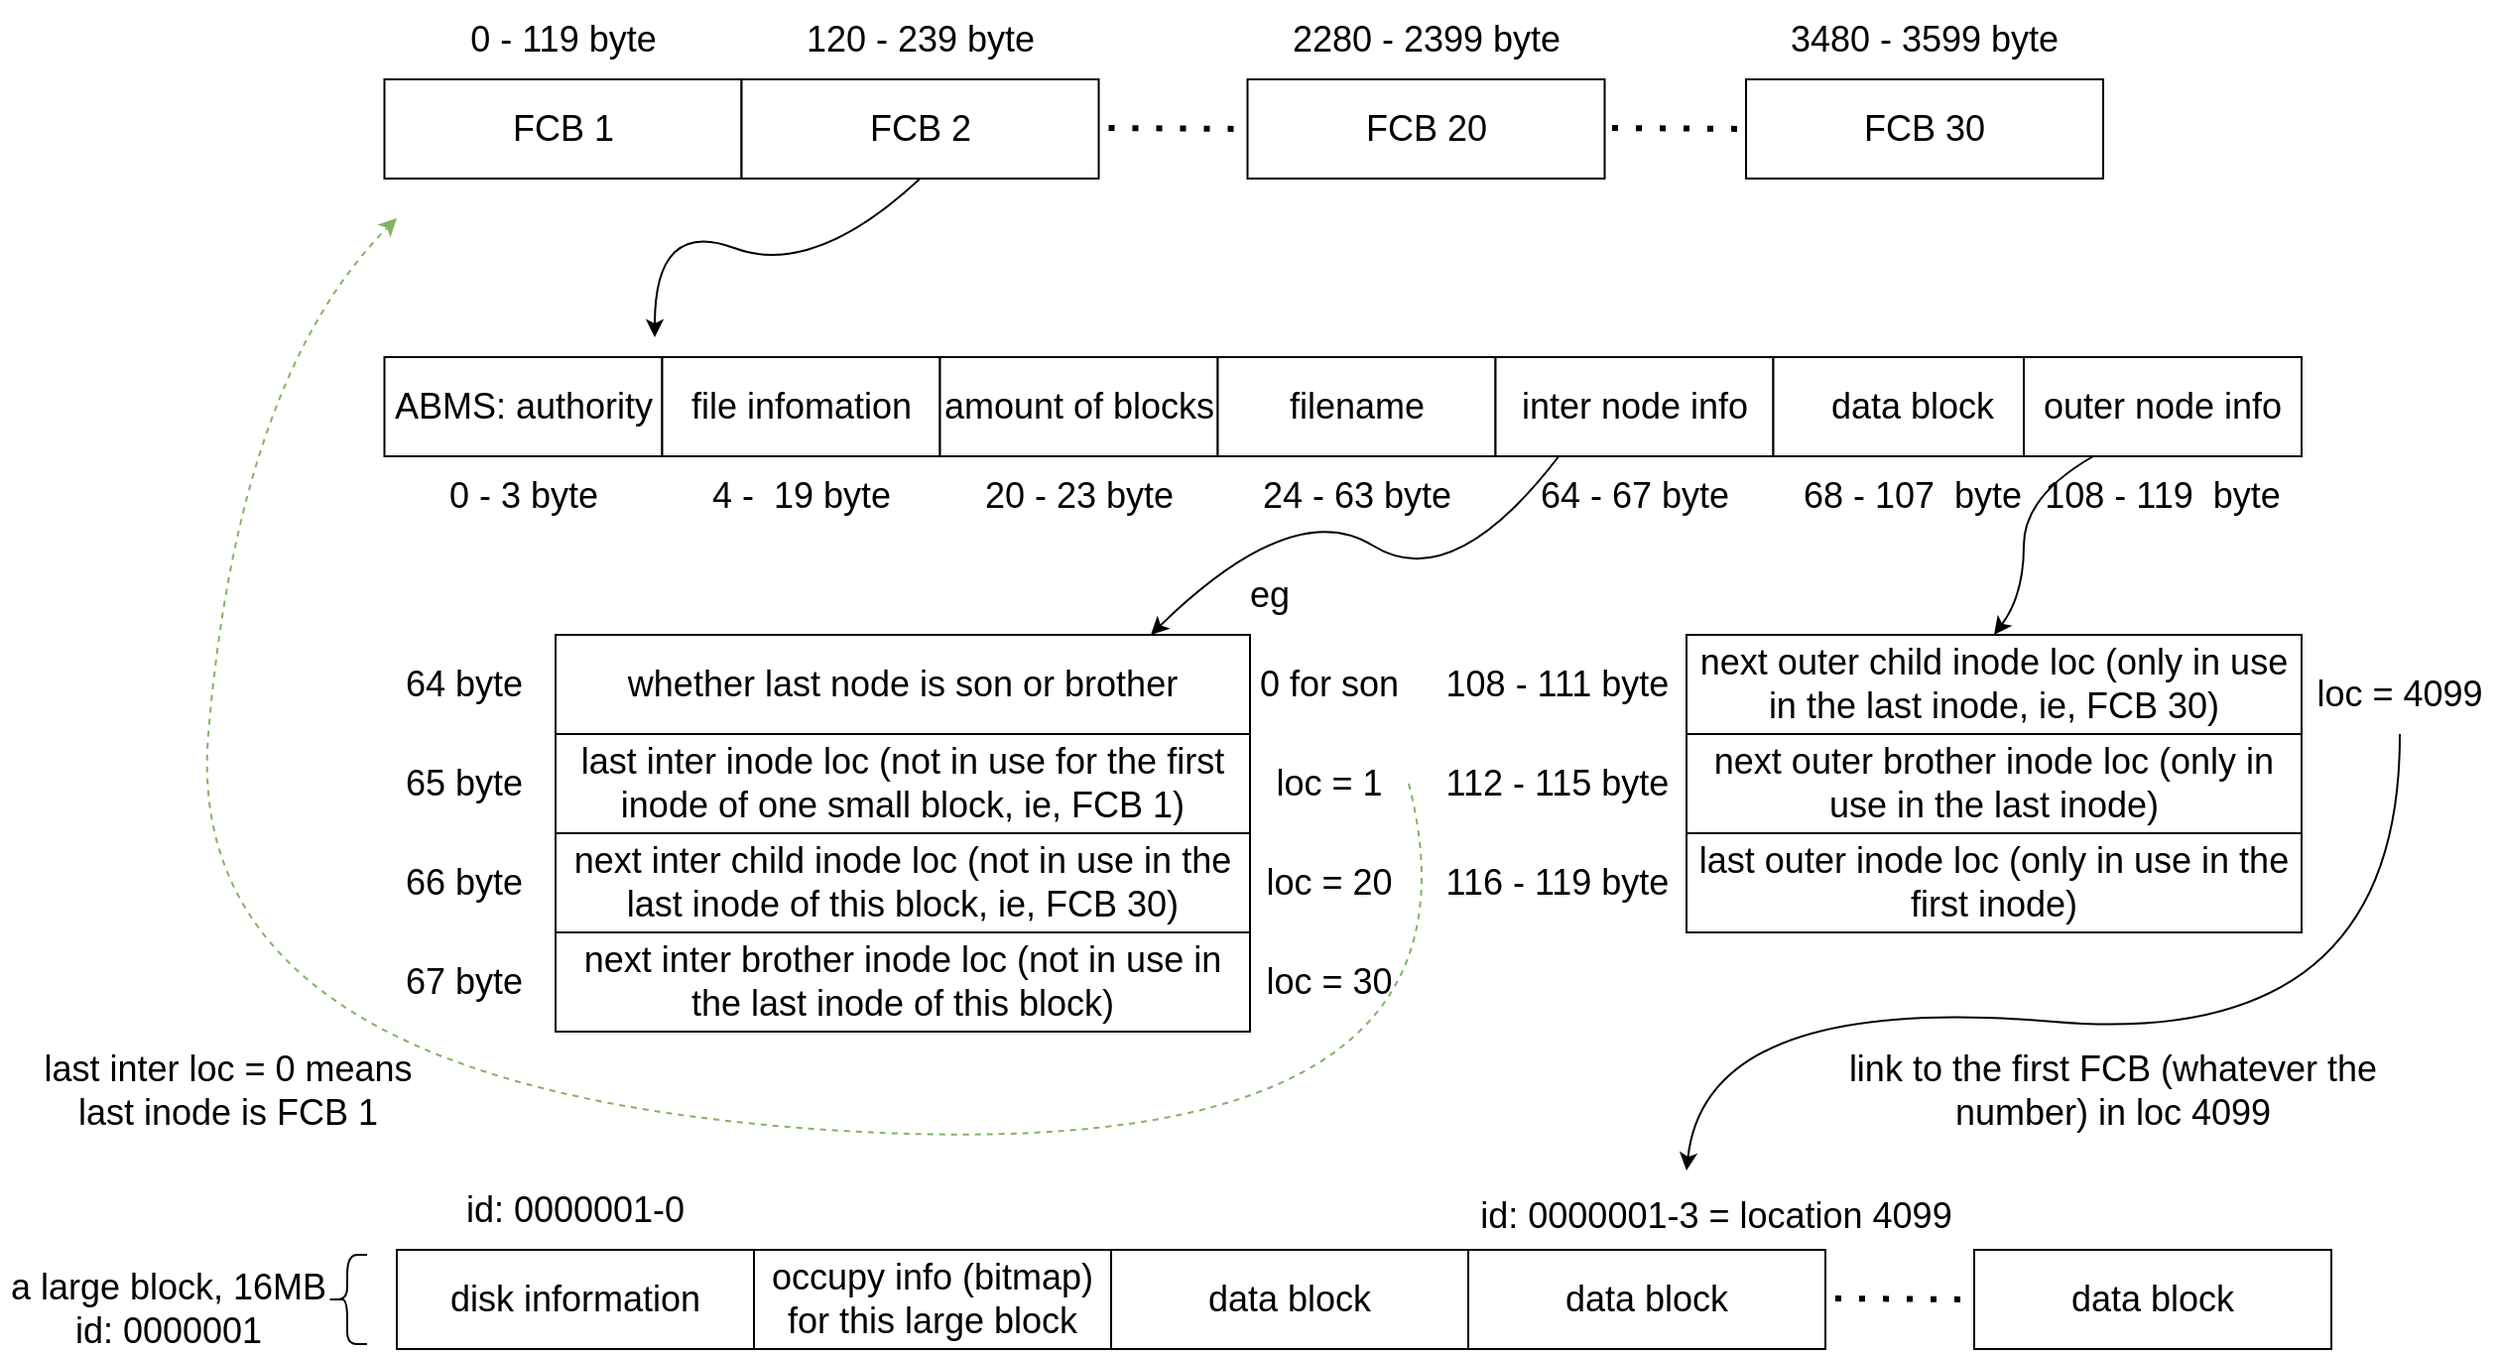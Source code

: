 <mxfile version="14.5.1" type="device"><diagram id="pOwybJNxFH3mXxS1Jqop" name="第 1 页"><mxGraphModel dx="1463" dy="903" grid="1" gridSize="10" guides="1" tooltips="1" connect="1" arrows="1" fold="1" page="1" pageScale="1" pageWidth="827" pageHeight="1169" math="0" shadow="0"><root><mxCell id="0"/><mxCell id="1" parent="0"/><mxCell id="eNvPe4scx0gA3FKVub3r-1" value="&lt;font style=&quot;font-size: 18px&quot;&gt;FCB 1&lt;br&gt;&lt;/font&gt;" style="rounded=0;whiteSpace=wrap;html=1;" vertex="1" parent="1"><mxGeometry x="253.75" y="130" width="180" height="50" as="geometry"/></mxCell><mxCell id="eNvPe4scx0gA3FKVub3r-2" value="&lt;font style=&quot;font-size: 18px&quot;&gt;FCB 2&lt;br&gt;&lt;/font&gt;" style="rounded=0;whiteSpace=wrap;html=1;" vertex="1" parent="1"><mxGeometry x="433.75" y="130" width="180" height="50" as="geometry"/></mxCell><mxCell id="eNvPe4scx0gA3FKVub3r-3" value="" style="endArrow=none;dashed=1;html=1;dashPattern=1 3;strokeWidth=3;" edge="1" parent="1"><mxGeometry width="50" height="50" relative="1" as="geometry"><mxPoint x="618.75" y="154.5" as="sourcePoint"/><mxPoint x="688.75" y="155" as="targetPoint"/></mxGeometry></mxCell><mxCell id="eNvPe4scx0gA3FKVub3r-4" value="&lt;font style=&quot;font-size: 18px&quot;&gt;FCB 20&lt;br&gt;&lt;/font&gt;" style="rounded=0;whiteSpace=wrap;html=1;" vertex="1" parent="1"><mxGeometry x="688.75" y="130" width="180" height="50" as="geometry"/></mxCell><mxCell id="eNvPe4scx0gA3FKVub3r-5" value="&lt;font style=&quot;font-size: 18px&quot;&gt;0 - 119 byte&lt;/font&gt;" style="text;html=1;strokeColor=none;fillColor=none;align=center;verticalAlign=middle;whiteSpace=wrap;rounded=0;" vertex="1" parent="1"><mxGeometry x="250" y="90" width="187.5" height="40" as="geometry"/></mxCell><mxCell id="eNvPe4scx0gA3FKVub3r-6" value="&lt;font style=&quot;font-size: 18px&quot;&gt;120 - 239 byte&lt;/font&gt;" style="text;html=1;strokeColor=none;fillColor=none;align=center;verticalAlign=middle;whiteSpace=wrap;rounded=0;" vertex="1" parent="1"><mxGeometry x="430" y="90" width="187.5" height="40" as="geometry"/></mxCell><mxCell id="eNvPe4scx0gA3FKVub3r-7" value="&lt;font style=&quot;font-size: 18px&quot;&gt;2280 - 2399 byte&lt;/font&gt;" style="text;html=1;strokeColor=none;fillColor=none;align=center;verticalAlign=middle;whiteSpace=wrap;rounded=0;" vertex="1" parent="1"><mxGeometry x="685" y="90" width="187.5" height="40" as="geometry"/></mxCell><mxCell id="eNvPe4scx0gA3FKVub3r-9" value="" style="curved=1;endArrow=classic;html=1;exitX=0.5;exitY=1;exitDx=0;exitDy=0;" edge="1" parent="1" source="eNvPe4scx0gA3FKVub3r-2"><mxGeometry width="50" height="50" relative="1" as="geometry"><mxPoint x="400" y="310" as="sourcePoint"/><mxPoint x="390" y="260" as="targetPoint"/><Array as="points"><mxPoint x="470" y="230"/><mxPoint x="390" y="200"/></Array></mxGeometry></mxCell><mxCell id="eNvPe4scx0gA3FKVub3r-11" value="&lt;font style=&quot;font-size: 18px&quot;&gt;ABMS: authority&lt;br&gt;&lt;/font&gt;" style="rounded=0;whiteSpace=wrap;html=1;" vertex="1" parent="1"><mxGeometry x="253.75" y="270" width="140" height="50" as="geometry"/></mxCell><mxCell id="eNvPe4scx0gA3FKVub3r-12" value="&lt;font style=&quot;font-size: 18px&quot;&gt;file infomation&lt;br&gt;&lt;/font&gt;" style="rounded=0;whiteSpace=wrap;html=1;" vertex="1" parent="1"><mxGeometry x="393.75" y="270" width="140" height="50" as="geometry"/></mxCell><mxCell id="eNvPe4scx0gA3FKVub3r-14" value="&lt;font style=&quot;font-size: 18px&quot;&gt;4 -&amp;nbsp; 19&amp;nbsp;&lt;/font&gt;&lt;span style=&quot;font-size: 18px&quot;&gt;byte&lt;/span&gt;" style="text;html=1;strokeColor=none;fillColor=none;align=center;verticalAlign=middle;whiteSpace=wrap;rounded=0;" vertex="1" parent="1"><mxGeometry x="393.75" y="320" width="140" height="40" as="geometry"/></mxCell><mxCell id="eNvPe4scx0gA3FKVub3r-15" value="&lt;font style=&quot;font-size: 18px&quot;&gt;0 - 3 byte&lt;/font&gt;" style="text;html=1;strokeColor=none;fillColor=none;align=center;verticalAlign=middle;whiteSpace=wrap;rounded=0;" vertex="1" parent="1"><mxGeometry x="253.75" y="320" width="140" height="40" as="geometry"/></mxCell><mxCell id="eNvPe4scx0gA3FKVub3r-16" value="&lt;font style=&quot;font-size: 18px&quot;&gt;amount of blocks&lt;br&gt;&lt;/font&gt;" style="rounded=0;whiteSpace=wrap;html=1;" vertex="1" parent="1"><mxGeometry x="533.75" y="270" width="140" height="50" as="geometry"/></mxCell><mxCell id="eNvPe4scx0gA3FKVub3r-17" value="&lt;font style=&quot;font-size: 18px&quot;&gt;20 - 23&amp;nbsp;&lt;/font&gt;&lt;span style=&quot;font-size: 18px&quot;&gt;byte&lt;/span&gt;" style="text;html=1;strokeColor=none;fillColor=none;align=center;verticalAlign=middle;whiteSpace=wrap;rounded=0;" vertex="1" parent="1"><mxGeometry x="533.75" y="320" width="140" height="40" as="geometry"/></mxCell><mxCell id="eNvPe4scx0gA3FKVub3r-18" value="&lt;font style=&quot;font-size: 18px&quot;&gt;filename&lt;br&gt;&lt;/font&gt;" style="rounded=0;whiteSpace=wrap;html=1;" vertex="1" parent="1"><mxGeometry x="673.75" y="270" width="140" height="50" as="geometry"/></mxCell><mxCell id="eNvPe4scx0gA3FKVub3r-19" value="&lt;font style=&quot;font-size: 18px&quot;&gt;24 - 63&amp;nbsp;&lt;/font&gt;&lt;span style=&quot;font-size: 18px&quot;&gt;byte&lt;/span&gt;" style="text;html=1;strokeColor=none;fillColor=none;align=center;verticalAlign=middle;whiteSpace=wrap;rounded=0;" vertex="1" parent="1"><mxGeometry x="673.75" y="320" width="140" height="40" as="geometry"/></mxCell><mxCell id="eNvPe4scx0gA3FKVub3r-20" value="&lt;font style=&quot;font-size: 18px&quot;&gt;inter node info&lt;br&gt;&lt;/font&gt;" style="rounded=0;whiteSpace=wrap;html=1;" vertex="1" parent="1"><mxGeometry x="813.75" y="270" width="140" height="50" as="geometry"/></mxCell><mxCell id="eNvPe4scx0gA3FKVub3r-21" value="&lt;font style=&quot;font-size: 18px&quot;&gt;64 - 67&amp;nbsp;&lt;/font&gt;&lt;span style=&quot;font-size: 18px&quot;&gt;byte&lt;/span&gt;" style="text;html=1;strokeColor=none;fillColor=none;align=center;verticalAlign=middle;whiteSpace=wrap;rounded=0;" vertex="1" parent="1"><mxGeometry x="813.75" y="320" width="140" height="40" as="geometry"/></mxCell><mxCell id="eNvPe4scx0gA3FKVub3r-22" value="&lt;font style=&quot;font-size: 18px&quot;&gt;data block&lt;br&gt;&lt;/font&gt;" style="rounded=0;whiteSpace=wrap;html=1;" vertex="1" parent="1"><mxGeometry x="953.75" y="270" width="140" height="50" as="geometry"/></mxCell><mxCell id="eNvPe4scx0gA3FKVub3r-23" value="&lt;font style=&quot;font-size: 18px&quot;&gt;68 - 107&amp;nbsp;&amp;nbsp;&lt;/font&gt;&lt;span style=&quot;font-size: 18px&quot;&gt;byte&lt;/span&gt;" style="text;html=1;strokeColor=none;fillColor=none;align=center;verticalAlign=middle;whiteSpace=wrap;rounded=0;" vertex="1" parent="1"><mxGeometry x="953.75" y="320" width="140" height="40" as="geometry"/></mxCell><mxCell id="eNvPe4scx0gA3FKVub3r-24" value="&lt;font style=&quot;font-size: 18px&quot;&gt;outer node info&lt;br&gt;&lt;/font&gt;" style="rounded=0;whiteSpace=wrap;html=1;" vertex="1" parent="1"><mxGeometry x="1080" y="270" width="140" height="50" as="geometry"/></mxCell><mxCell id="eNvPe4scx0gA3FKVub3r-27" value="&lt;font style=&quot;font-size: 18px&quot;&gt;108 - 119&amp;nbsp;&amp;nbsp;&lt;/font&gt;&lt;span style=&quot;font-size: 18px&quot;&gt;byte&lt;/span&gt;" style="text;html=1;strokeColor=none;fillColor=none;align=center;verticalAlign=middle;whiteSpace=wrap;rounded=0;" vertex="1" parent="1"><mxGeometry x="1080" y="320" width="140" height="40" as="geometry"/></mxCell><mxCell id="eNvPe4scx0gA3FKVub3r-31" value="" style="curved=1;endArrow=classic;html=1;exitX=0.5;exitY=1;exitDx=0;exitDy=0;" edge="1" parent="1"><mxGeometry width="50" height="50" relative="1" as="geometry"><mxPoint x="845.63" y="320" as="sourcePoint"/><mxPoint x="640" y="410" as="targetPoint"/><Array as="points"><mxPoint x="792" y="390"/><mxPoint x="711.88" y="340"/></Array></mxGeometry></mxCell><mxCell id="eNvPe4scx0gA3FKVub3r-32" value="&lt;font style=&quot;font-size: 18px&quot;&gt;whether last node is son or brother&lt;br&gt;&lt;/font&gt;" style="rounded=0;whiteSpace=wrap;html=1;" vertex="1" parent="1"><mxGeometry x="340" y="410" width="350" height="50" as="geometry"/></mxCell><mxCell id="eNvPe4scx0gA3FKVub3r-33" value="&lt;font style=&quot;font-size: 18px&quot;&gt;last inter inode loc (not in use for the first inode of one small block, ie, FCB 1)&lt;br&gt;&lt;/font&gt;" style="rounded=0;whiteSpace=wrap;html=1;" vertex="1" parent="1"><mxGeometry x="340" y="460" width="350" height="50" as="geometry"/></mxCell><mxCell id="eNvPe4scx0gA3FKVub3r-34" value="&lt;font style=&quot;font-size: 18px&quot;&gt;next inter child inode loc (not in use in the last inode of this block, ie, FCB 30)&lt;br&gt;&lt;/font&gt;" style="rounded=0;whiteSpace=wrap;html=1;" vertex="1" parent="1"><mxGeometry x="340" y="510" width="350" height="50" as="geometry"/></mxCell><mxCell id="eNvPe4scx0gA3FKVub3r-35" value="&lt;font style=&quot;font-size: 18px&quot;&gt;next inter brother inode loc&amp;nbsp;(not in use in the last inode of this block)&lt;br&gt;&lt;/font&gt;" style="rounded=0;whiteSpace=wrap;html=1;" vertex="1" parent="1"><mxGeometry x="340" y="560" width="350" height="50" as="geometry"/></mxCell><mxCell id="eNvPe4scx0gA3FKVub3r-36" value="&lt;font style=&quot;font-size: 18px&quot;&gt;64&amp;nbsp;&lt;/font&gt;&lt;span style=&quot;font-size: 18px&quot;&gt;byte&lt;/span&gt;" style="text;html=1;strokeColor=none;fillColor=none;align=center;verticalAlign=middle;whiteSpace=wrap;rounded=0;" vertex="1" parent="1"><mxGeometry x="253.75" y="415" width="80" height="40" as="geometry"/></mxCell><mxCell id="eNvPe4scx0gA3FKVub3r-37" value="&lt;font style=&quot;font-size: 18px&quot;&gt;65&amp;nbsp;&lt;/font&gt;&lt;span style=&quot;font-size: 18px&quot;&gt;byte&lt;/span&gt;" style="text;html=1;strokeColor=none;fillColor=none;align=center;verticalAlign=middle;whiteSpace=wrap;rounded=0;" vertex="1" parent="1"><mxGeometry x="253.75" y="465" width="80" height="40" as="geometry"/></mxCell><mxCell id="eNvPe4scx0gA3FKVub3r-38" value="&lt;font style=&quot;font-size: 18px&quot;&gt;66&amp;nbsp;&lt;/font&gt;&lt;span style=&quot;font-size: 18px&quot;&gt;byte&lt;/span&gt;" style="text;html=1;strokeColor=none;fillColor=none;align=center;verticalAlign=middle;whiteSpace=wrap;rounded=0;" vertex="1" parent="1"><mxGeometry x="253.75" y="515" width="80" height="40" as="geometry"/></mxCell><mxCell id="eNvPe4scx0gA3FKVub3r-39" value="&lt;font style=&quot;font-size: 18px&quot;&gt;67&amp;nbsp;&lt;/font&gt;&lt;span style=&quot;font-size: 18px&quot;&gt;byte&lt;/span&gt;" style="text;html=1;strokeColor=none;fillColor=none;align=center;verticalAlign=middle;whiteSpace=wrap;rounded=0;" vertex="1" parent="1"><mxGeometry x="253.75" y="565" width="80" height="40" as="geometry"/></mxCell><mxCell id="eNvPe4scx0gA3FKVub3r-40" value="&lt;font style=&quot;font-size: 18px&quot;&gt;FCB 30&lt;br&gt;&lt;/font&gt;" style="rounded=0;whiteSpace=wrap;html=1;" vertex="1" parent="1"><mxGeometry x="940" y="130" width="180" height="50" as="geometry"/></mxCell><mxCell id="eNvPe4scx0gA3FKVub3r-41" value="" style="endArrow=none;dashed=1;html=1;dashPattern=1 3;strokeWidth=3;" edge="1" parent="1"><mxGeometry width="50" height="50" relative="1" as="geometry"><mxPoint x="872.5" y="154.5" as="sourcePoint"/><mxPoint x="942.5" y="155" as="targetPoint"/></mxGeometry></mxCell><mxCell id="eNvPe4scx0gA3FKVub3r-42" value="&lt;font style=&quot;font-size: 18px&quot;&gt;3480 - 3599 byte&lt;/font&gt;" style="text;html=1;strokeColor=none;fillColor=none;align=center;verticalAlign=middle;whiteSpace=wrap;rounded=0;" vertex="1" parent="1"><mxGeometry x="936.25" y="90" width="187.5" height="40" as="geometry"/></mxCell><mxCell id="eNvPe4scx0gA3FKVub3r-43" value="&lt;span style=&quot;font-size: 18px&quot;&gt;eg&lt;/span&gt;" style="text;html=1;strokeColor=none;fillColor=none;align=center;verticalAlign=middle;whiteSpace=wrap;rounded=0;" vertex="1" parent="1"><mxGeometry x="660" y="370" width="80" height="40" as="geometry"/></mxCell><mxCell id="eNvPe4scx0gA3FKVub3r-44" value="&lt;span style=&quot;font-size: 18px&quot;&gt;0 for son&lt;/span&gt;" style="text;html=1;strokeColor=none;fillColor=none;align=center;verticalAlign=middle;whiteSpace=wrap;rounded=0;" vertex="1" parent="1"><mxGeometry x="690" y="415" width="80" height="40" as="geometry"/></mxCell><mxCell id="eNvPe4scx0gA3FKVub3r-45" value="&lt;span style=&quot;font-size: 18px&quot;&gt;loc = 1&lt;/span&gt;" style="text;html=1;strokeColor=none;fillColor=none;align=center;verticalAlign=middle;whiteSpace=wrap;rounded=0;" vertex="1" parent="1"><mxGeometry x="690" y="465" width="80" height="40" as="geometry"/></mxCell><mxCell id="eNvPe4scx0gA3FKVub3r-46" value="" style="curved=1;endArrow=classic;html=1;exitX=1;exitY=0.5;exitDx=0;exitDy=0;fillColor=#d5e8d4;strokeColor=#82b366;dashed=1;" edge="1" parent="1" source="eNvPe4scx0gA3FKVub3r-45"><mxGeometry width="50" height="50" relative="1" as="geometry"><mxPoint x="915.63" y="605" as="sourcePoint"/><mxPoint x="260" y="200" as="targetPoint"/><Array as="points"><mxPoint x="820" y="680"/><mxPoint x="150" y="640"/><mxPoint x="180" y="280"/></Array></mxGeometry></mxCell><mxCell id="eNvPe4scx0gA3FKVub3r-47" value="&lt;span style=&quot;font-size: 18px&quot;&gt;last inter loc = 0 means last inode is FCB 1&lt;/span&gt;" style="text;html=1;strokeColor=none;fillColor=none;align=center;verticalAlign=middle;whiteSpace=wrap;rounded=0;" vertex="1" parent="1"><mxGeometry x="70" y="620" width="210" height="40" as="geometry"/></mxCell><mxCell id="eNvPe4scx0gA3FKVub3r-48" value="&lt;span style=&quot;font-size: 18px&quot;&gt;loc = 20&lt;/span&gt;" style="text;html=1;strokeColor=none;fillColor=none;align=center;verticalAlign=middle;whiteSpace=wrap;rounded=0;" vertex="1" parent="1"><mxGeometry x="690" y="515" width="80" height="40" as="geometry"/></mxCell><mxCell id="eNvPe4scx0gA3FKVub3r-49" value="&lt;span style=&quot;font-size: 18px&quot;&gt;loc = 30&lt;/span&gt;" style="text;html=1;strokeColor=none;fillColor=none;align=center;verticalAlign=middle;whiteSpace=wrap;rounded=0;" vertex="1" parent="1"><mxGeometry x="690" y="565" width="80" height="40" as="geometry"/></mxCell><mxCell id="eNvPe4scx0gA3FKVub3r-51" value="&lt;font style=&quot;font-size: 18px&quot;&gt;next outer child inode loc (only in use in the last inode, ie, FCB 30)&lt;br&gt;&lt;/font&gt;" style="rounded=0;whiteSpace=wrap;html=1;" vertex="1" parent="1"><mxGeometry x="910" y="410" width="310" height="50" as="geometry"/></mxCell><mxCell id="eNvPe4scx0gA3FKVub3r-52" value="&lt;font style=&quot;font-size: 18px&quot;&gt;next outer brother inode loc (only in use in the last inode)&lt;br&gt;&lt;/font&gt;" style="rounded=0;whiteSpace=wrap;html=1;" vertex="1" parent="1"><mxGeometry x="910" y="460" width="310" height="50" as="geometry"/></mxCell><mxCell id="eNvPe4scx0gA3FKVub3r-53" value="&lt;font style=&quot;font-size: 18px&quot;&gt;last outer inode loc (only in use in the first inode)&lt;br&gt;&lt;/font&gt;" style="rounded=0;whiteSpace=wrap;html=1;" vertex="1" parent="1"><mxGeometry x="910" y="510" width="310" height="50" as="geometry"/></mxCell><mxCell id="eNvPe4scx0gA3FKVub3r-54" value="" style="curved=1;endArrow=classic;html=1;exitX=0.25;exitY=0;exitDx=0;exitDy=0;entryX=0.5;entryY=0;entryDx=0;entryDy=0;" edge="1" parent="1" source="eNvPe4scx0gA3FKVub3r-27" target="eNvPe4scx0gA3FKVub3r-51"><mxGeometry width="50" height="50" relative="1" as="geometry"><mxPoint x="1141.88" y="320" as="sourcePoint"/><mxPoint x="936.25" y="410" as="targetPoint"/><Array as="points"><mxPoint x="1080" y="340"/><mxPoint x="1080" y="390"/></Array></mxGeometry></mxCell><mxCell id="eNvPe4scx0gA3FKVub3r-55" value="&lt;font style=&quot;font-size: 18px&quot;&gt;108 - 111&amp;nbsp;&lt;/font&gt;&lt;span style=&quot;font-size: 18px&quot;&gt;byte&lt;/span&gt;" style="text;html=1;strokeColor=none;fillColor=none;align=center;verticalAlign=middle;whiteSpace=wrap;rounded=0;" vertex="1" parent="1"><mxGeometry x="780" y="415" width="130" height="40" as="geometry"/></mxCell><mxCell id="eNvPe4scx0gA3FKVub3r-56" value="&lt;font style=&quot;font-size: 18px&quot;&gt;112 - 115&amp;nbsp;&lt;/font&gt;&lt;span style=&quot;font-size: 18px&quot;&gt;byte&lt;/span&gt;" style="text;html=1;strokeColor=none;fillColor=none;align=center;verticalAlign=middle;whiteSpace=wrap;rounded=0;" vertex="1" parent="1"><mxGeometry x="780" y="465" width="130" height="40" as="geometry"/></mxCell><mxCell id="eNvPe4scx0gA3FKVub3r-57" value="&lt;font style=&quot;font-size: 18px&quot;&gt;116 - 119&amp;nbsp;&lt;/font&gt;&lt;span style=&quot;font-size: 18px&quot;&gt;byte&lt;/span&gt;" style="text;html=1;strokeColor=none;fillColor=none;align=center;verticalAlign=middle;whiteSpace=wrap;rounded=0;" vertex="1" parent="1"><mxGeometry x="780" y="515" width="130" height="40" as="geometry"/></mxCell><mxCell id="eNvPe4scx0gA3FKVub3r-58" value="&lt;span style=&quot;font-size: 18px&quot;&gt;loc = 4099&lt;/span&gt;" style="text;html=1;strokeColor=none;fillColor=none;align=center;verticalAlign=middle;whiteSpace=wrap;rounded=0;" vertex="1" parent="1"><mxGeometry x="1220" y="420" width="99" height="40" as="geometry"/></mxCell><mxCell id="eNvPe4scx0gA3FKVub3r-69" value="&lt;font style=&quot;font-size: 18px&quot;&gt;disk information&lt;/font&gt;" style="rounded=0;whiteSpace=wrap;html=1;" vertex="1" parent="1"><mxGeometry x="260" y="720" width="180" height="50" as="geometry"/></mxCell><mxCell id="eNvPe4scx0gA3FKVub3r-70" value="&lt;font style=&quot;font-size: 18px&quot;&gt;occupy info (bitmap)&lt;br&gt;for this large block&lt;br&gt;&lt;/font&gt;" style="rounded=0;whiteSpace=wrap;html=1;" vertex="1" parent="1"><mxGeometry x="440" y="720" width="180" height="50" as="geometry"/></mxCell><mxCell id="eNvPe4scx0gA3FKVub3r-71" value="&lt;font style=&quot;font-size: 18px&quot;&gt;a large block, 16MB&lt;br&gt;id: 0000001&lt;/font&gt;" style="text;html=1;strokeColor=none;fillColor=none;align=center;verticalAlign=middle;whiteSpace=wrap;rounded=0;" vertex="1" parent="1"><mxGeometry x="60" y="730" width="170" height="40" as="geometry"/></mxCell><mxCell id="eNvPe4scx0gA3FKVub3r-72" value="" style="shape=curlyBracket;whiteSpace=wrap;html=1;rounded=1;rotation=0;size=0.5;" vertex="1" parent="1"><mxGeometry x="225" y="722.5" width="20" height="45" as="geometry"/></mxCell><mxCell id="eNvPe4scx0gA3FKVub3r-73" value="&lt;font style=&quot;font-size: 18px&quot;&gt;data block&lt;br&gt;&lt;/font&gt;" style="rounded=0;whiteSpace=wrap;html=1;" vertex="1" parent="1"><mxGeometry x="620" y="720" width="180" height="50" as="geometry"/></mxCell><mxCell id="eNvPe4scx0gA3FKVub3r-74" value="&lt;font style=&quot;font-size: 18px&quot;&gt;id: 0000001-0&lt;/font&gt;" style="text;html=1;strokeColor=none;fillColor=none;align=center;verticalAlign=middle;whiteSpace=wrap;rounded=0;" vertex="1" parent="1"><mxGeometry x="260" y="680" width="180" height="40" as="geometry"/></mxCell><mxCell id="eNvPe4scx0gA3FKVub3r-75" value="&lt;font style=&quot;font-size: 18px&quot;&gt;data block&lt;br&gt;&lt;/font&gt;" style="rounded=0;whiteSpace=wrap;html=1;" vertex="1" parent="1"><mxGeometry x="800" y="720" width="180" height="50" as="geometry"/></mxCell><mxCell id="eNvPe4scx0gA3FKVub3r-76" value="" style="endArrow=none;dashed=1;html=1;dashPattern=1 3;strokeWidth=3;" edge="1" parent="1"><mxGeometry width="50" height="50" relative="1" as="geometry"><mxPoint x="985.0" y="744.5" as="sourcePoint"/><mxPoint x="1055.0" y="745.0" as="targetPoint"/></mxGeometry></mxCell><mxCell id="eNvPe4scx0gA3FKVub3r-77" value="&lt;font style=&quot;font-size: 18px&quot;&gt;data block&lt;br&gt;&lt;/font&gt;" style="rounded=0;whiteSpace=wrap;html=1;" vertex="1" parent="1"><mxGeometry x="1055" y="720" width="180" height="50" as="geometry"/></mxCell><mxCell id="eNvPe4scx0gA3FKVub3r-78" value="&lt;font style=&quot;font-size: 18px&quot;&gt;id: 0000001-3 = location 4099&lt;/font&gt;" style="text;html=1;strokeColor=none;fillColor=none;align=center;verticalAlign=middle;whiteSpace=wrap;rounded=0;" vertex="1" parent="1"><mxGeometry x="801" y="682.5" width="247.5" height="40" as="geometry"/></mxCell><mxCell id="eNvPe4scx0gA3FKVub3r-79" value="" style="curved=1;endArrow=classic;html=1;exitX=0.5;exitY=1;exitDx=0;exitDy=0;" edge="1" parent="1" source="eNvPe4scx0gA3FKVub3r-58"><mxGeometry width="50" height="50" relative="1" as="geometry"><mxPoint x="1280" y="540" as="sourcePoint"/><mxPoint x="910" y="680" as="targetPoint"/><Array as="points"><mxPoint x="1270" y="620"/><mxPoint x="920" y="590"/></Array></mxGeometry></mxCell><mxCell id="eNvPe4scx0gA3FKVub3r-80" value="&lt;span style=&quot;font-size: 18px&quot;&gt;link to the first FCB (whatever the number) in loc 4099&lt;/span&gt;" style="text;html=1;strokeColor=none;fillColor=none;align=center;verticalAlign=middle;whiteSpace=wrap;rounded=0;" vertex="1" parent="1"><mxGeometry x="970" y="620" width="310" height="40" as="geometry"/></mxCell></root></mxGraphModel></diagram></mxfile>